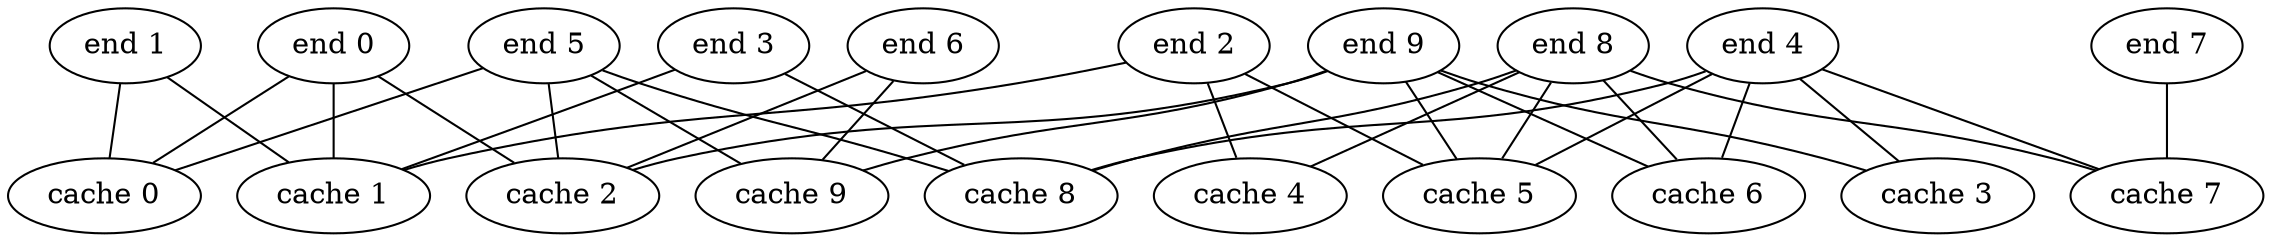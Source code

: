 graph {
c0 [label="cache 0"];
c1 [label="cache 1"];
c2 [label="cache 2"];
c3 [label="cache 3"];
c4 [label="cache 4"];
c5 [label="cache 5"];
c6 [label="cache 6"];
c7 [label="cache 7"];
c8 [label="cache 8"];
c9 [label="cache 9"];
e0 [label="end 0"];
e1 [label="end 1"];
e2 [label="end 2"];
e3 [label="end 3"];
e4 [label="end 4"];
e5 [label="end 5"];
e6 [label="end 6"];
e7 [label="end 7"];
e8 [label="end 8"];
e9 [label="end 9"];
e0 -- c0;
e0 -- c1;
e0 -- c2;
e1 -- c0;
e1 -- c1;
e2 -- c1;
e2 -- c4;
e2 -- c5;
e3 -- c1;
e3 -- c8;
e4 -- c3;
e4 -- c5;
e4 -- c6;
e4 -- c7;
e4 -- c8;
e5 -- c0;
e5 -- c2;
e5 -- c8;
e5 -- c9;
e6 -- c2;
e6 -- c9;
e7 -- c7;
e8 -- c4;
e8 -- c5;
e8 -- c6;
e8 -- c7;
e8 -- c8;
e9 -- c2;
e9 -- c3;
e9 -- c5;
e9 -- c6;
e9 -- c9;
}
